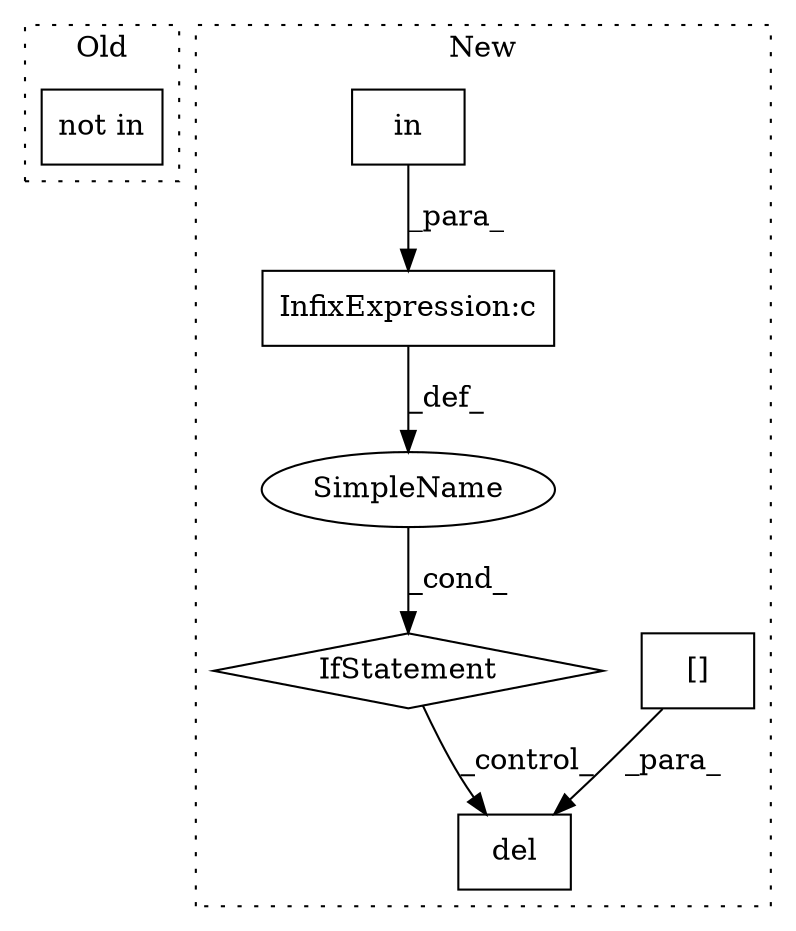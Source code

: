 digraph G {
subgraph cluster0 {
1 [label="not in" a="108" s="3666" l="22" shape="box"];
label = "Old";
style="dotted";
}
subgraph cluster1 {
2 [label="del" a="32" s="5100,5130" l="4,1" shape="box"];
3 [label="IfStatement" a="25" s="4962,5088" l="4,2" shape="diamond"];
4 [label="SimpleName" a="42" s="" l="" shape="ellipse"];
5 [label="[]" a="2" s="5104,5129" l="20,1" shape="box"];
6 [label="in" a="105" s="5057" l="29" shape="box"];
7 [label="InfixExpression:c" a="27" s="5046" l="4" shape="box"];
label = "New";
style="dotted";
}
3 -> 2 [label="_control_"];
4 -> 3 [label="_cond_"];
5 -> 2 [label="_para_"];
6 -> 7 [label="_para_"];
7 -> 4 [label="_def_"];
}